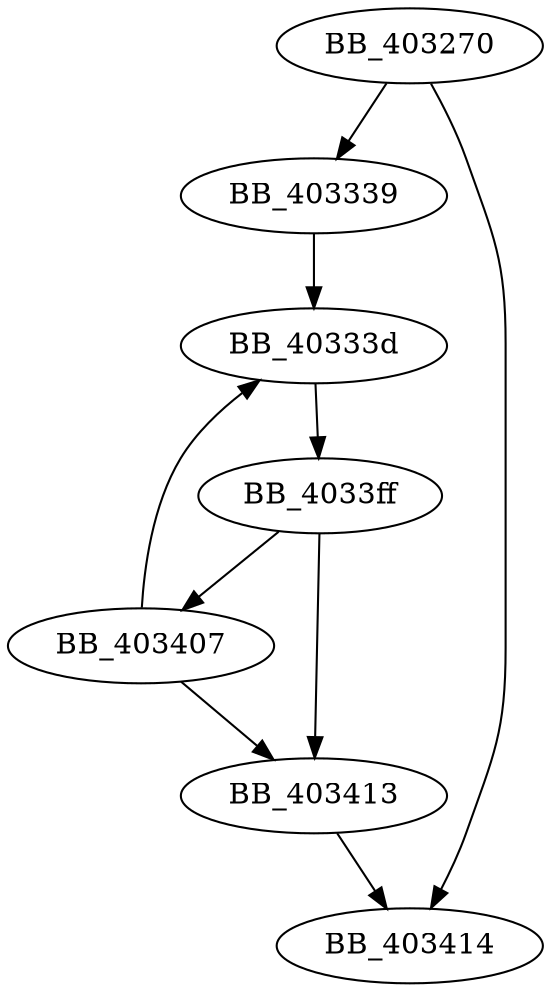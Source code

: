 DiGraph sub_403270{
BB_403270->BB_403339
BB_403270->BB_403414
BB_403339->BB_40333d
BB_40333d->BB_4033ff
BB_4033ff->BB_403407
BB_4033ff->BB_403413
BB_403407->BB_40333d
BB_403407->BB_403413
BB_403413->BB_403414
}
